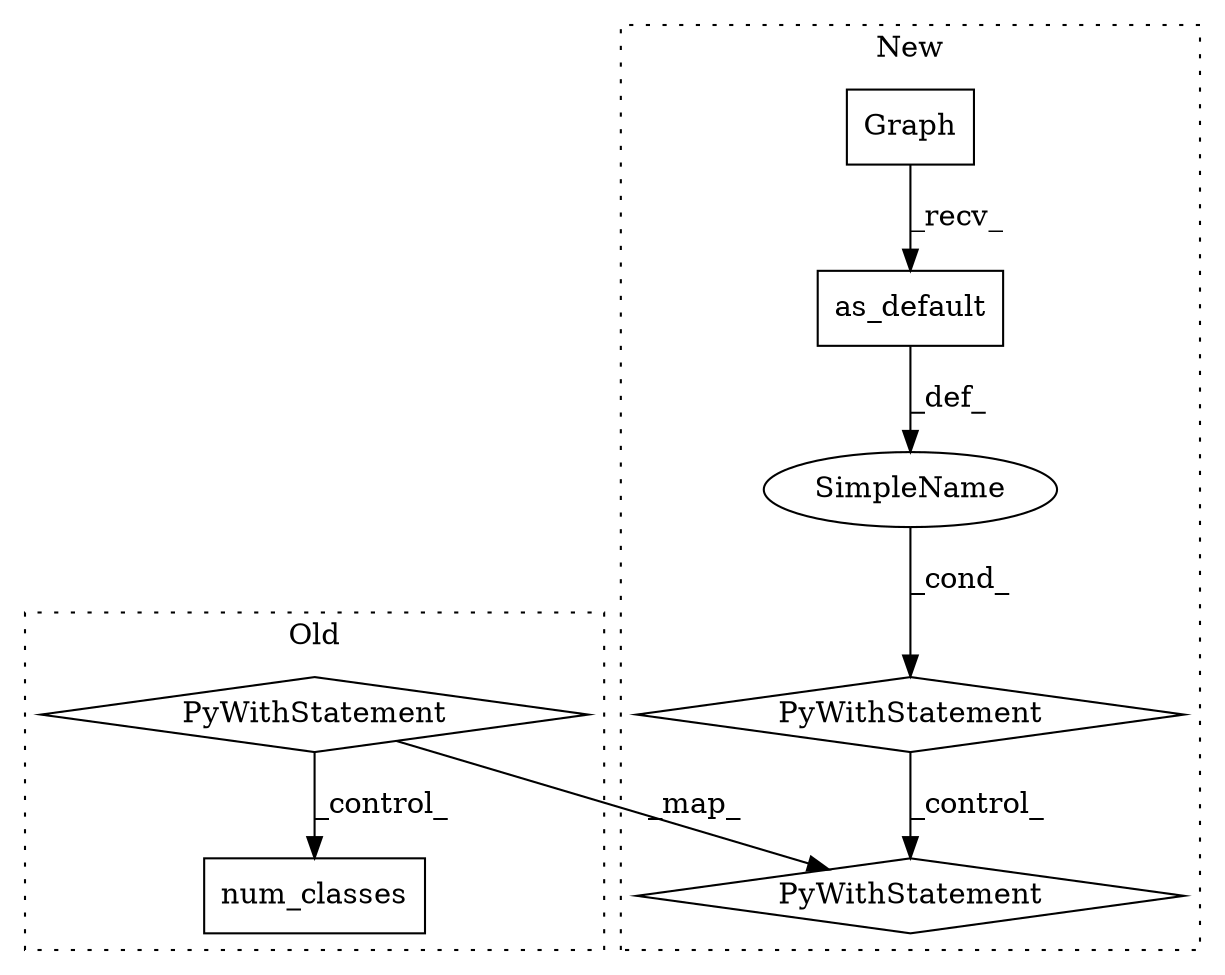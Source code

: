 digraph G {
subgraph cluster0 {
1 [label="num_classes" a="32" s="11748" l="13" shape="box"];
5 [label="PyWithStatement" a="104" s="11418,11464" l="10,2" shape="diamond"];
label = "Old";
style="dotted";
}
subgraph cluster1 {
2 [label="as_default" a="32" s="11835" l="12" shape="box"];
3 [label="Graph" a="32" s="11827" l="7" shape="box"];
4 [label="PyWithStatement" a="104" s="11806,11847" l="10,2" shape="diamond"];
6 [label="PyWithStatement" a="104" s="11857,11903" l="10,2" shape="diamond"];
7 [label="SimpleName" a="42" s="" l="" shape="ellipse"];
label = "New";
style="dotted";
}
2 -> 7 [label="_def_"];
3 -> 2 [label="_recv_"];
4 -> 6 [label="_control_"];
5 -> 1 [label="_control_"];
5 -> 6 [label="_map_"];
7 -> 4 [label="_cond_"];
}